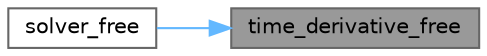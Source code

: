 digraph "time_derivative_free"
{
 // LATEX_PDF_SIZE
  bgcolor="transparent";
  edge [fontname=Helvetica,fontsize=10,labelfontname=Helvetica,labelfontsize=10];
  node [fontname=Helvetica,fontsize=10,shape=box,height=0.2,width=0.4];
  rankdir="RL";
  Node1 [label="time_derivative_free",height=0.2,width=0.4,color="gray40", fillcolor="grey60", style="filled", fontcolor="black",tooltip="Free memory associated with a TimeDerivative."];
  Node1 -> Node2 [dir="back",color="steelblue1",style="solid"];
  Node2 [label="solver_free",height=0.2,width=0.4,color="grey40", fillcolor="white", style="filled",URL="$camp__solver_8c.html#a946f57c971834de0c7cb185263cd3c78",tooltip="Free a SolverData object."];
}
